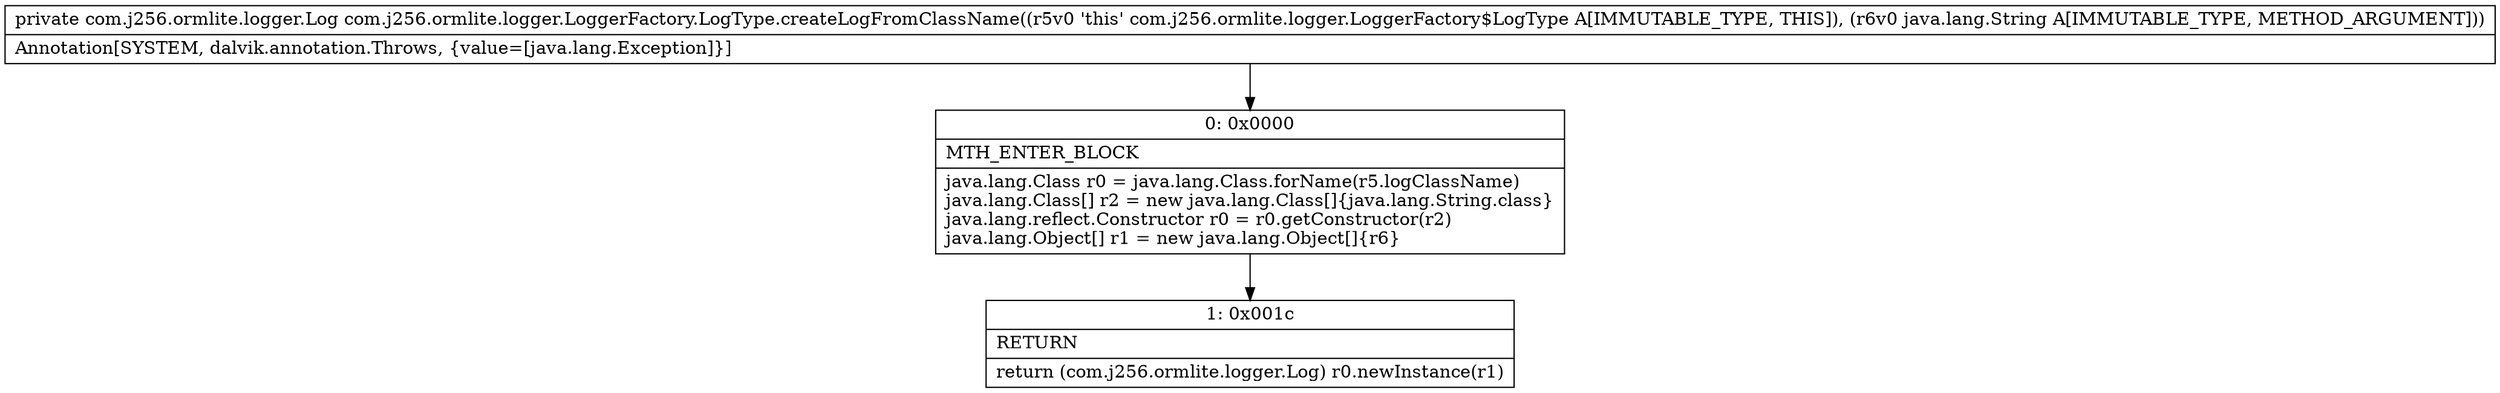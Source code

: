 digraph "CFG forcom.j256.ormlite.logger.LoggerFactory.LogType.createLogFromClassName(Ljava\/lang\/String;)Lcom\/j256\/ormlite\/logger\/Log;" {
Node_0 [shape=record,label="{0\:\ 0x0000|MTH_ENTER_BLOCK\l|java.lang.Class r0 = java.lang.Class.forName(r5.logClassName)\ljava.lang.Class[] r2 = new java.lang.Class[]\{java.lang.String.class\}\ljava.lang.reflect.Constructor r0 = r0.getConstructor(r2)\ljava.lang.Object[] r1 = new java.lang.Object[]\{r6\}\l}"];
Node_1 [shape=record,label="{1\:\ 0x001c|RETURN\l|return (com.j256.ormlite.logger.Log) r0.newInstance(r1)\l}"];
MethodNode[shape=record,label="{private com.j256.ormlite.logger.Log com.j256.ormlite.logger.LoggerFactory.LogType.createLogFromClassName((r5v0 'this' com.j256.ormlite.logger.LoggerFactory$LogType A[IMMUTABLE_TYPE, THIS]), (r6v0 java.lang.String A[IMMUTABLE_TYPE, METHOD_ARGUMENT]))  | Annotation[SYSTEM, dalvik.annotation.Throws, \{value=[java.lang.Exception]\}]\l}"];
MethodNode -> Node_0;
Node_0 -> Node_1;
}

